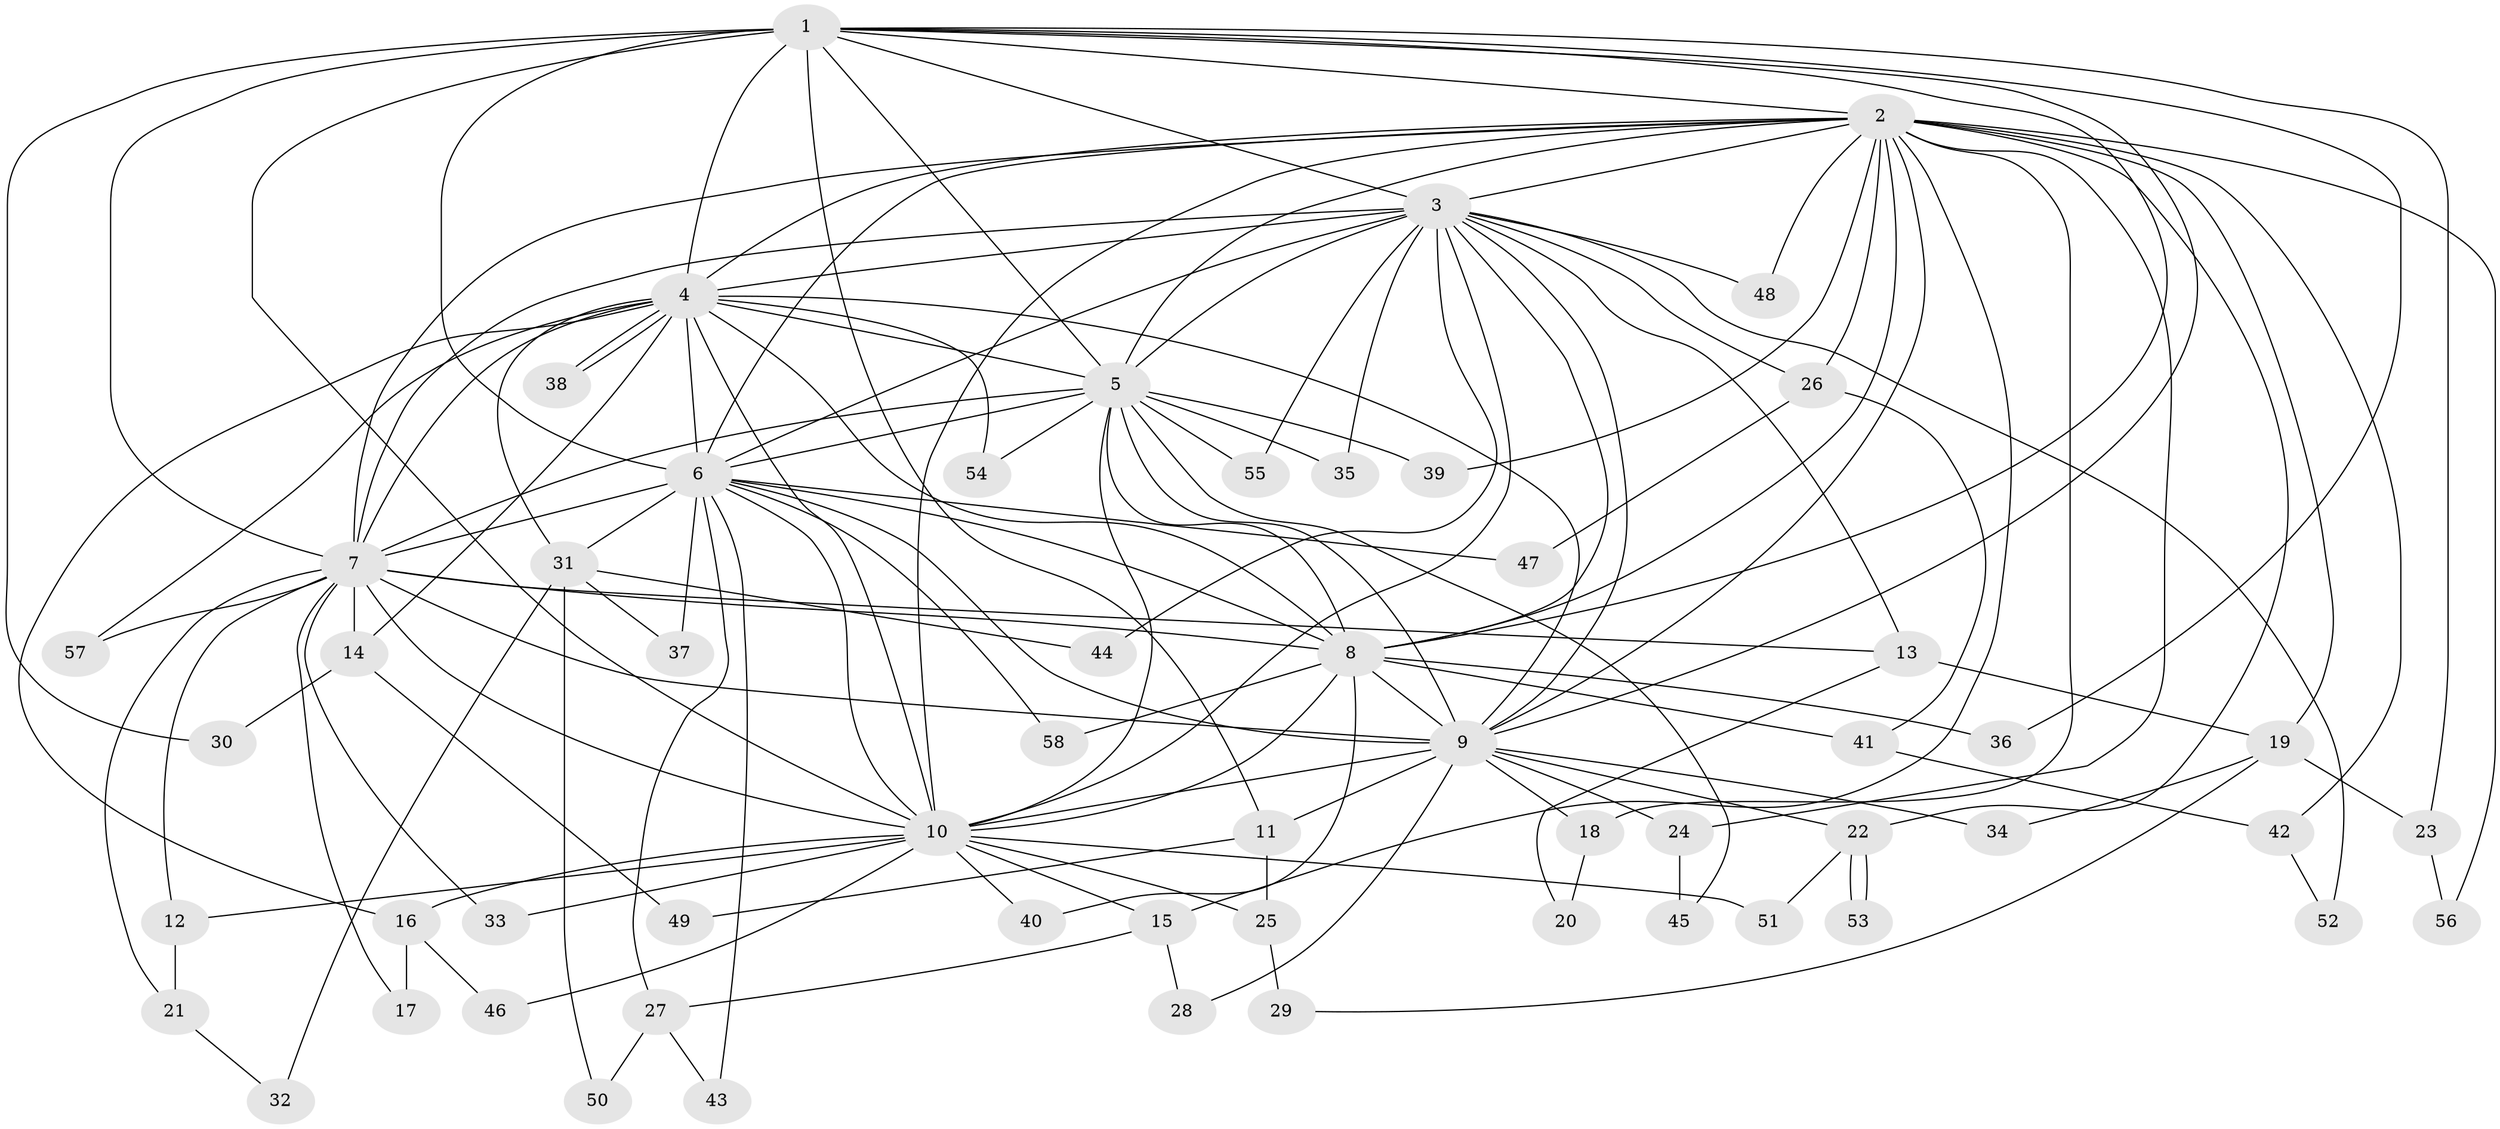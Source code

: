 // coarse degree distribution, {19: 0.034482758620689655, 21: 0.034482758620689655, 7: 0.034482758620689655, 6: 0.034482758620689655, 4: 0.1724137931034483, 3: 0.2413793103448276, 2: 0.3793103448275862, 5: 0.034482758620689655, 1: 0.034482758620689655}
// Generated by graph-tools (version 1.1) at 2025/17/03/04/25 18:17:42]
// undirected, 58 vertices, 141 edges
graph export_dot {
graph [start="1"]
  node [color=gray90,style=filled];
  1;
  2;
  3;
  4;
  5;
  6;
  7;
  8;
  9;
  10;
  11;
  12;
  13;
  14;
  15;
  16;
  17;
  18;
  19;
  20;
  21;
  22;
  23;
  24;
  25;
  26;
  27;
  28;
  29;
  30;
  31;
  32;
  33;
  34;
  35;
  36;
  37;
  38;
  39;
  40;
  41;
  42;
  43;
  44;
  45;
  46;
  47;
  48;
  49;
  50;
  51;
  52;
  53;
  54;
  55;
  56;
  57;
  58;
  1 -- 2;
  1 -- 3;
  1 -- 4;
  1 -- 5;
  1 -- 6;
  1 -- 7;
  1 -- 8;
  1 -- 9;
  1 -- 10;
  1 -- 11;
  1 -- 23;
  1 -- 30;
  1 -- 36;
  2 -- 3;
  2 -- 4;
  2 -- 5;
  2 -- 6;
  2 -- 7;
  2 -- 8;
  2 -- 9;
  2 -- 10;
  2 -- 15;
  2 -- 18;
  2 -- 19;
  2 -- 22;
  2 -- 24;
  2 -- 26;
  2 -- 39;
  2 -- 42;
  2 -- 48;
  2 -- 56;
  3 -- 4;
  3 -- 5;
  3 -- 6;
  3 -- 7;
  3 -- 8;
  3 -- 9;
  3 -- 10;
  3 -- 13;
  3 -- 26;
  3 -- 35;
  3 -- 44;
  3 -- 48;
  3 -- 52;
  3 -- 55;
  4 -- 5;
  4 -- 6;
  4 -- 7;
  4 -- 8;
  4 -- 9;
  4 -- 10;
  4 -- 14;
  4 -- 16;
  4 -- 31;
  4 -- 38;
  4 -- 38;
  4 -- 54;
  4 -- 57;
  5 -- 6;
  5 -- 7;
  5 -- 8;
  5 -- 9;
  5 -- 10;
  5 -- 35;
  5 -- 39;
  5 -- 45;
  5 -- 54;
  5 -- 55;
  6 -- 7;
  6 -- 8;
  6 -- 9;
  6 -- 10;
  6 -- 27;
  6 -- 31;
  6 -- 37;
  6 -- 43;
  6 -- 47;
  6 -- 58;
  7 -- 8;
  7 -- 9;
  7 -- 10;
  7 -- 12;
  7 -- 13;
  7 -- 14;
  7 -- 17;
  7 -- 21;
  7 -- 33;
  7 -- 57;
  8 -- 9;
  8 -- 10;
  8 -- 36;
  8 -- 40;
  8 -- 41;
  8 -- 58;
  9 -- 10;
  9 -- 11;
  9 -- 18;
  9 -- 22;
  9 -- 24;
  9 -- 28;
  9 -- 34;
  10 -- 12;
  10 -- 15;
  10 -- 16;
  10 -- 25;
  10 -- 33;
  10 -- 40;
  10 -- 46;
  10 -- 51;
  11 -- 25;
  11 -- 49;
  12 -- 21;
  13 -- 19;
  13 -- 20;
  14 -- 30;
  14 -- 49;
  15 -- 27;
  15 -- 28;
  16 -- 17;
  16 -- 46;
  18 -- 20;
  19 -- 23;
  19 -- 29;
  19 -- 34;
  21 -- 32;
  22 -- 51;
  22 -- 53;
  22 -- 53;
  23 -- 56;
  24 -- 45;
  25 -- 29;
  26 -- 41;
  26 -- 47;
  27 -- 43;
  27 -- 50;
  31 -- 32;
  31 -- 37;
  31 -- 44;
  31 -- 50;
  41 -- 42;
  42 -- 52;
}
